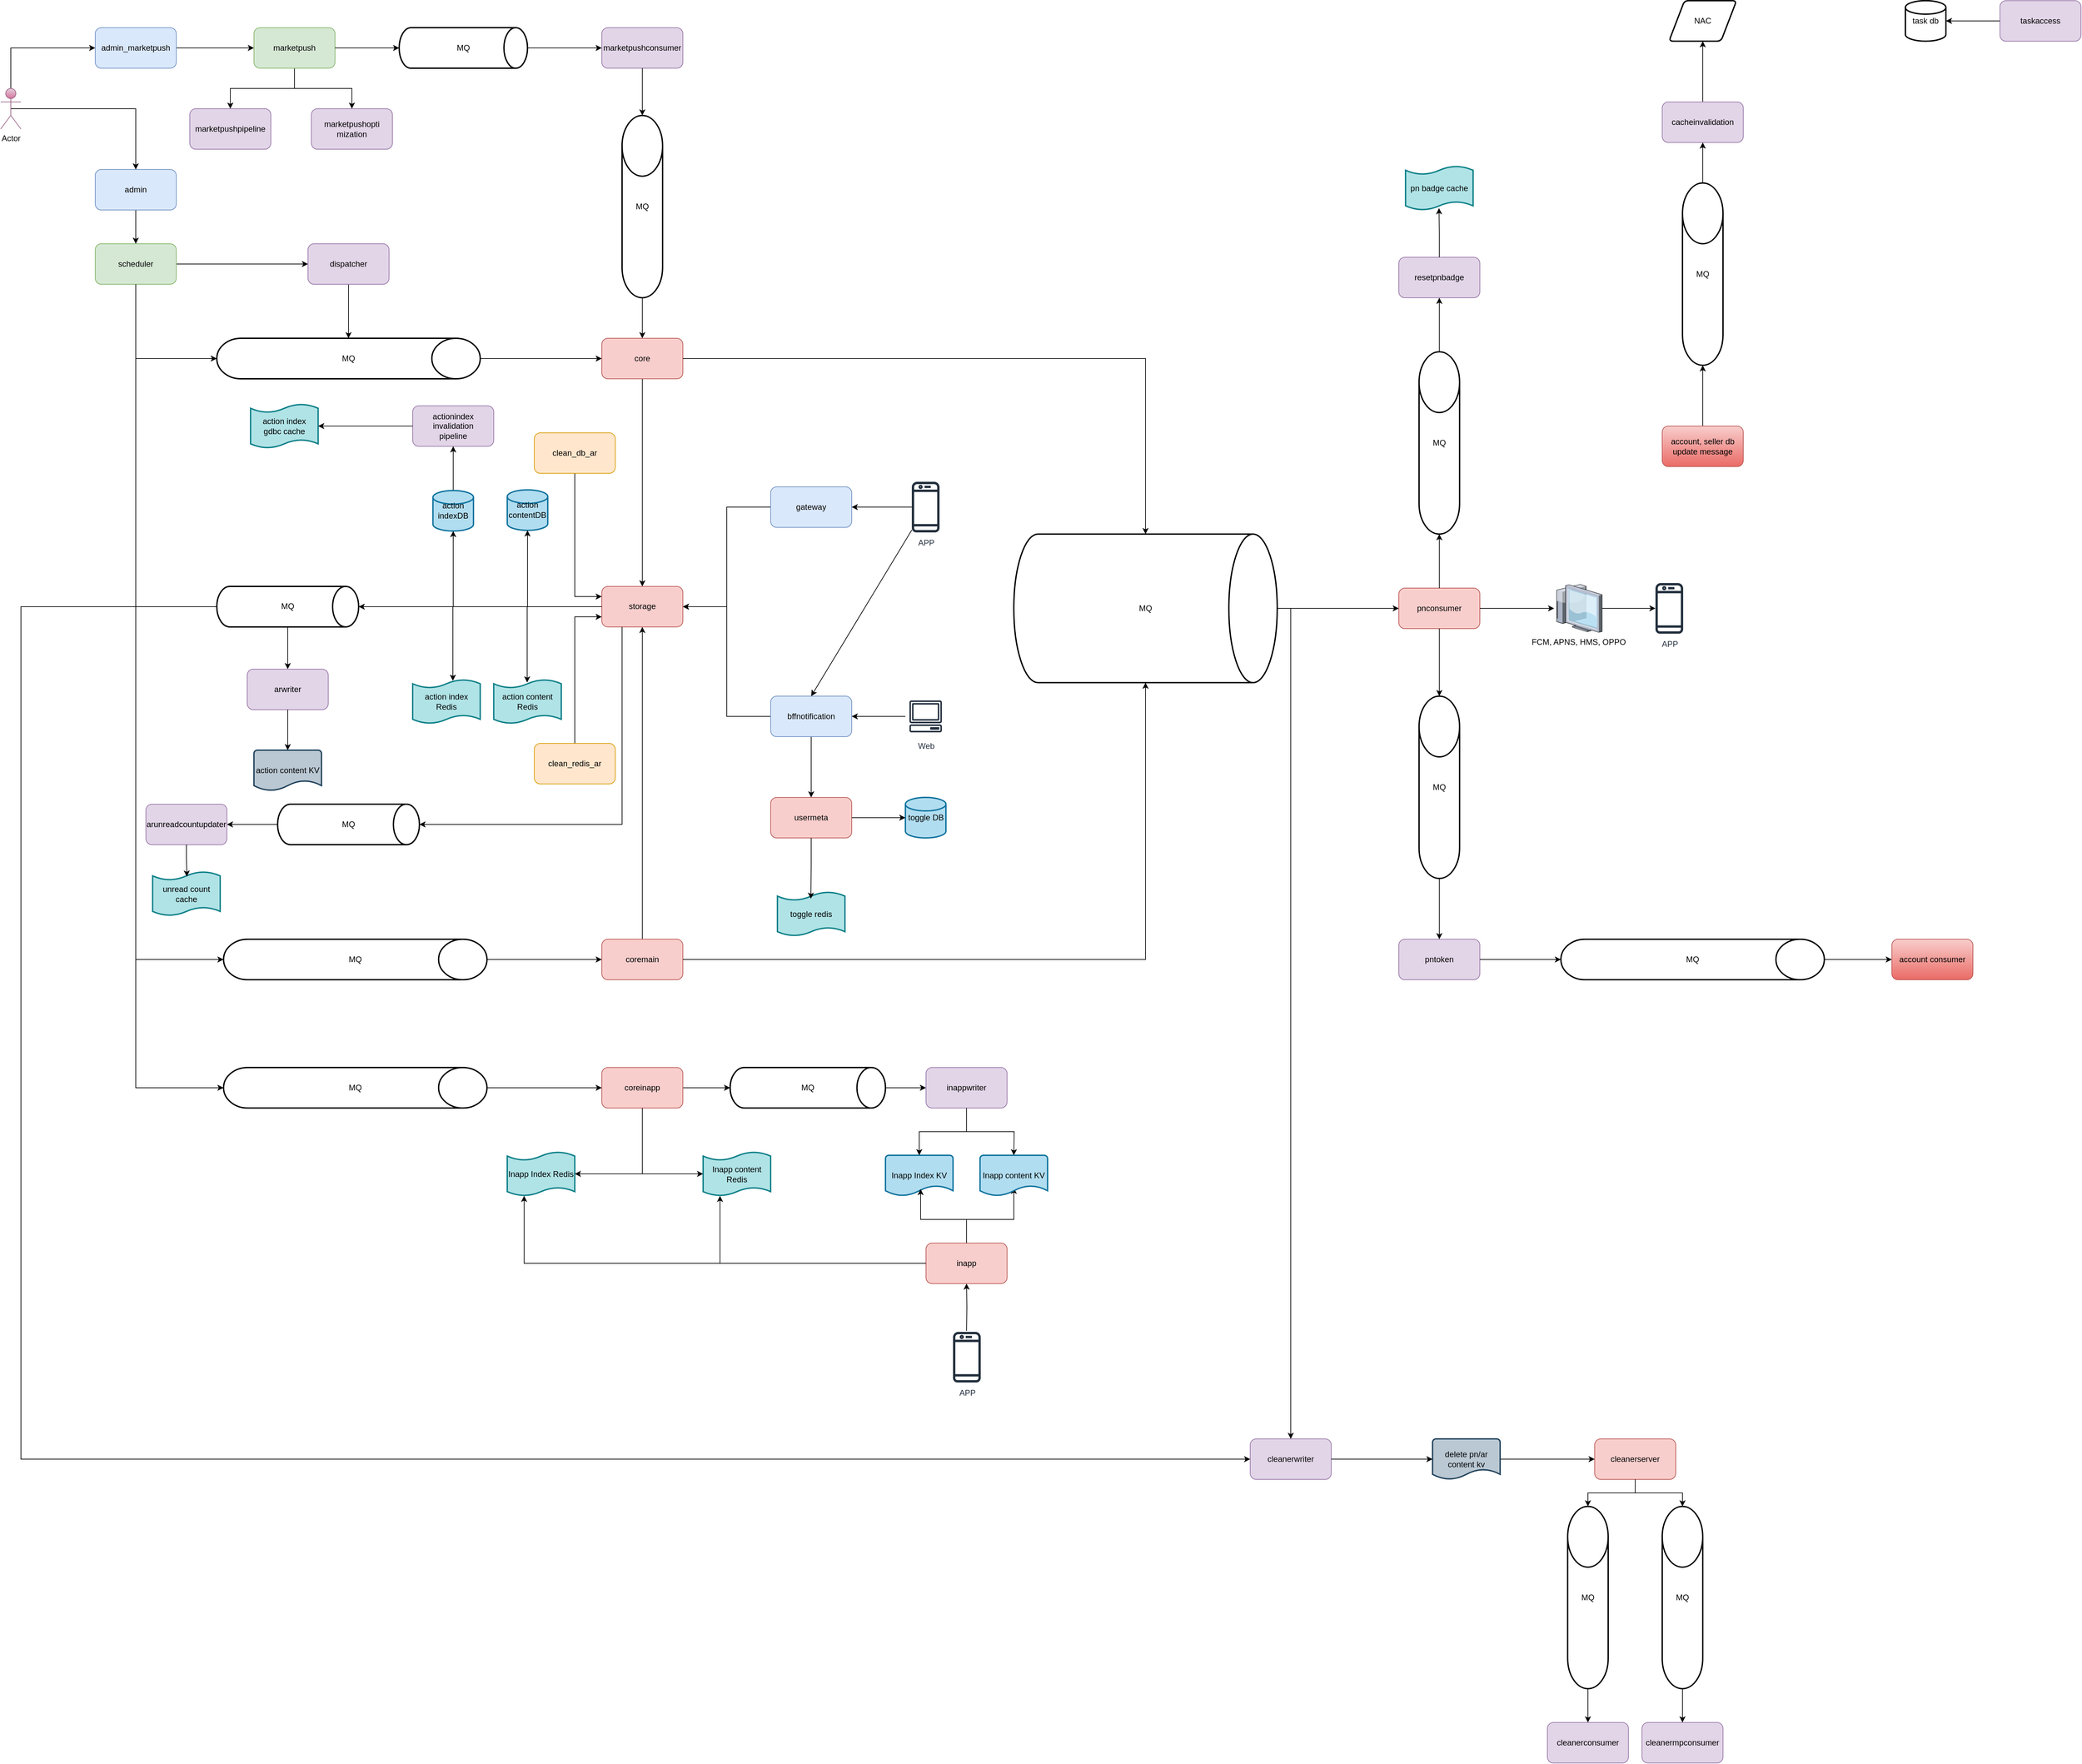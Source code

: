 <mxfile version="26.0.13">
  <diagram name="第 1 页" id="VAf6igmmD9Jwj62o0NM7">
    <mxGraphModel dx="3265" dy="6616" grid="1" gridSize="10" guides="1" tooltips="1" connect="1" arrows="1" fold="1" page="1" pageScale="1" pageWidth="3300" pageHeight="4681" math="0" shadow="0">
      <root>
        <mxCell id="0" />
        <mxCell id="1" parent="0" />
        <mxCell id="Bp6k9HxTbgotzEniJnzc-60" style="edgeStyle=orthogonalEdgeStyle;rounded=0;orthogonalLoop=1;jettySize=auto;html=1;exitX=1;exitY=0.5;exitDx=0;exitDy=0;entryX=0;entryY=0.5;entryDx=0;entryDy=0;" edge="1" parent="1" source="Bp6k9HxTbgotzEniJnzc-1" target="Bp6k9HxTbgotzEniJnzc-58">
          <mxGeometry relative="1" as="geometry" />
        </mxCell>
        <mxCell id="Bp6k9HxTbgotzEniJnzc-1" value="scheduler" style="rounded=1;whiteSpace=wrap;html=1;fillColor=#d5e8d4;strokeColor=#82b366;" vertex="1" parent="1">
          <mxGeometry x="300" y="110" width="120" height="60" as="geometry" />
        </mxCell>
        <mxCell id="Bp6k9HxTbgotzEniJnzc-6" style="edgeStyle=orthogonalEdgeStyle;rounded=0;orthogonalLoop=1;jettySize=auto;html=1;exitX=1;exitY=0.5;exitDx=0;exitDy=0;exitPerimeter=0;entryX=0;entryY=0.5;entryDx=0;entryDy=0;" edge="1" parent="1" source="Bp6k9HxTbgotzEniJnzc-3" target="Bp6k9HxTbgotzEniJnzc-5">
          <mxGeometry relative="1" as="geometry" />
        </mxCell>
        <mxCell id="Bp6k9HxTbgotzEniJnzc-3" value="MQ" style="strokeWidth=2;html=1;shape=mxgraph.flowchart.direct_data;whiteSpace=wrap;" vertex="1" parent="1">
          <mxGeometry x="480" y="250" width="390" height="60" as="geometry" />
        </mxCell>
        <mxCell id="Bp6k9HxTbgotzEniJnzc-71" style="edgeStyle=orthogonalEdgeStyle;rounded=0;orthogonalLoop=1;jettySize=auto;html=1;exitX=0.5;exitY=1;exitDx=0;exitDy=0;" edge="1" parent="1" source="Bp6k9HxTbgotzEniJnzc-5" target="Bp6k9HxTbgotzEniJnzc-28">
          <mxGeometry relative="1" as="geometry" />
        </mxCell>
        <mxCell id="Bp6k9HxTbgotzEniJnzc-5" value="core" style="rounded=1;whiteSpace=wrap;html=1;fillColor=#f8cecc;strokeColor=#b85450;" vertex="1" parent="1">
          <mxGeometry x="1050" y="250" width="120" height="60" as="geometry" />
        </mxCell>
        <mxCell id="Bp6k9HxTbgotzEniJnzc-8" style="edgeStyle=orthogonalEdgeStyle;rounded=0;orthogonalLoop=1;jettySize=auto;html=1;exitX=0.5;exitY=1;exitDx=0;exitDy=0;" edge="1" parent="1" source="Bp6k9HxTbgotzEniJnzc-7" target="Bp6k9HxTbgotzEniJnzc-1">
          <mxGeometry relative="1" as="geometry" />
        </mxCell>
        <mxCell id="Bp6k9HxTbgotzEniJnzc-7" value="admin" style="rounded=1;whiteSpace=wrap;html=1;fillColor=#dae8fc;strokeColor=#6c8ebf;" vertex="1" parent="1">
          <mxGeometry x="300" width="120" height="60" as="geometry" />
        </mxCell>
        <mxCell id="Bp6k9HxTbgotzEniJnzc-78" style="edgeStyle=orthogonalEdgeStyle;rounded=0;orthogonalLoop=1;jettySize=auto;html=1;exitX=0.5;exitY=0;exitDx=0;exitDy=0;entryX=0.5;entryY=1;entryDx=0;entryDy=0;" edge="1" parent="1" source="Bp6k9HxTbgotzEniJnzc-9" target="Bp6k9HxTbgotzEniJnzc-28">
          <mxGeometry relative="1" as="geometry" />
        </mxCell>
        <mxCell id="Bp6k9HxTbgotzEniJnzc-9" value="coremain" style="rounded=1;whiteSpace=wrap;html=1;fillColor=#f8cecc;strokeColor=#b85450;" vertex="1" parent="1">
          <mxGeometry x="1050" y="1140" width="120" height="60" as="geometry" />
        </mxCell>
        <mxCell id="Bp6k9HxTbgotzEniJnzc-26" style="edgeStyle=orthogonalEdgeStyle;rounded=0;orthogonalLoop=1;jettySize=auto;html=1;exitX=1;exitY=0.5;exitDx=0;exitDy=0;" edge="1" parent="1" source="Bp6k9HxTbgotzEniJnzc-10" target="Bp6k9HxTbgotzEniJnzc-25">
          <mxGeometry relative="1" as="geometry" />
        </mxCell>
        <mxCell id="Bp6k9HxTbgotzEniJnzc-10" value="coreinapp" style="rounded=1;whiteSpace=wrap;html=1;fillColor=#f8cecc;strokeColor=#b85450;" vertex="1" parent="1">
          <mxGeometry x="1050" y="1330" width="120" height="60" as="geometry" />
        </mxCell>
        <mxCell id="Bp6k9HxTbgotzEniJnzc-14" style="edgeStyle=orthogonalEdgeStyle;rounded=0;orthogonalLoop=1;jettySize=auto;html=1;exitX=1;exitY=0.5;exitDx=0;exitDy=0;exitPerimeter=0;entryX=0;entryY=0.5;entryDx=0;entryDy=0;" edge="1" parent="1" source="Bp6k9HxTbgotzEniJnzc-11" target="Bp6k9HxTbgotzEniJnzc-10">
          <mxGeometry relative="1" as="geometry" />
        </mxCell>
        <mxCell id="Bp6k9HxTbgotzEniJnzc-11" value="MQ" style="strokeWidth=2;html=1;shape=mxgraph.flowchart.direct_data;whiteSpace=wrap;" vertex="1" parent="1">
          <mxGeometry x="490" y="1330" width="390" height="60" as="geometry" />
        </mxCell>
        <mxCell id="Bp6k9HxTbgotzEniJnzc-13" style="edgeStyle=orthogonalEdgeStyle;rounded=0;orthogonalLoop=1;jettySize=auto;html=1;exitX=1;exitY=0.5;exitDx=0;exitDy=0;exitPerimeter=0;entryX=0;entryY=0.5;entryDx=0;entryDy=0;" edge="1" parent="1" source="Bp6k9HxTbgotzEniJnzc-12" target="Bp6k9HxTbgotzEniJnzc-9">
          <mxGeometry relative="1" as="geometry" />
        </mxCell>
        <mxCell id="Bp6k9HxTbgotzEniJnzc-12" value="MQ" style="strokeWidth=2;html=1;shape=mxgraph.flowchart.direct_data;whiteSpace=wrap;" vertex="1" parent="1">
          <mxGeometry x="490" y="1140" width="390" height="60" as="geometry" />
        </mxCell>
        <mxCell id="Bp6k9HxTbgotzEniJnzc-15" style="edgeStyle=orthogonalEdgeStyle;rounded=0;orthogonalLoop=1;jettySize=auto;html=1;exitX=0.5;exitY=1;exitDx=0;exitDy=0;entryX=0;entryY=0.5;entryDx=0;entryDy=0;entryPerimeter=0;" edge="1" parent="1" source="Bp6k9HxTbgotzEniJnzc-1" target="Bp6k9HxTbgotzEniJnzc-12">
          <mxGeometry relative="1" as="geometry" />
        </mxCell>
        <mxCell id="Bp6k9HxTbgotzEniJnzc-16" style="edgeStyle=orthogonalEdgeStyle;rounded=0;orthogonalLoop=1;jettySize=auto;html=1;exitX=0.5;exitY=1;exitDx=0;exitDy=0;entryX=0;entryY=0.5;entryDx=0;entryDy=0;entryPerimeter=0;" edge="1" parent="1" source="Bp6k9HxTbgotzEniJnzc-1" target="Bp6k9HxTbgotzEniJnzc-11">
          <mxGeometry relative="1" as="geometry" />
        </mxCell>
        <mxCell id="Bp6k9HxTbgotzEniJnzc-17" value="marketpushconsumer" style="rounded=1;whiteSpace=wrap;html=1;fillColor=#e1d5e7;strokeColor=#9673a6;" vertex="1" parent="1">
          <mxGeometry x="1050" y="-210" width="120" height="60" as="geometry" />
        </mxCell>
        <mxCell id="Bp6k9HxTbgotzEniJnzc-20" style="edgeStyle=orthogonalEdgeStyle;rounded=0;orthogonalLoop=1;jettySize=auto;html=1;exitX=0.5;exitY=1;exitDx=0;exitDy=0;exitPerimeter=0;entryX=0.5;entryY=0;entryDx=0;entryDy=0;" edge="1" parent="1" source="Bp6k9HxTbgotzEniJnzc-18" target="Bp6k9HxTbgotzEniJnzc-5">
          <mxGeometry relative="1" as="geometry" />
        </mxCell>
        <mxCell id="Bp6k9HxTbgotzEniJnzc-18" value="MQ" style="strokeWidth=2;html=1;shape=mxgraph.flowchart.database;whiteSpace=wrap;" vertex="1" parent="1">
          <mxGeometry x="1080" y="-80" width="60" height="270" as="geometry" />
        </mxCell>
        <mxCell id="Bp6k9HxTbgotzEniJnzc-19" style="edgeStyle=orthogonalEdgeStyle;rounded=0;orthogonalLoop=1;jettySize=auto;html=1;exitX=0.5;exitY=1;exitDx=0;exitDy=0;entryX=0.5;entryY=0;entryDx=0;entryDy=0;entryPerimeter=0;" edge="1" parent="1" source="Bp6k9HxTbgotzEniJnzc-17" target="Bp6k9HxTbgotzEniJnzc-18">
          <mxGeometry relative="1" as="geometry">
            <mxPoint x="1100" y="-90" as="targetPoint" />
          </mxGeometry>
        </mxCell>
        <mxCell id="Bp6k9HxTbgotzEniJnzc-49" style="edgeStyle=orthogonalEdgeStyle;rounded=0;orthogonalLoop=1;jettySize=auto;html=1;exitX=1;exitY=0.5;exitDx=0;exitDy=0;entryX=0;entryY=0.5;entryDx=0;entryDy=0;" edge="1" parent="1" source="Bp6k9HxTbgotzEniJnzc-21" target="Bp6k9HxTbgotzEniJnzc-35">
          <mxGeometry relative="1" as="geometry" />
        </mxCell>
        <mxCell id="Bp6k9HxTbgotzEniJnzc-21" value="admin_marketpush" style="rounded=1;whiteSpace=wrap;html=1;fillColor=#dae8fc;strokeColor=#6c8ebf;" vertex="1" parent="1">
          <mxGeometry x="300" y="-210" width="120" height="60" as="geometry" />
        </mxCell>
        <mxCell id="Bp6k9HxTbgotzEniJnzc-23" value="inappwriter" style="rounded=1;whiteSpace=wrap;html=1;fillColor=#e1d5e7;strokeColor=#9673a6;" vertex="1" parent="1">
          <mxGeometry x="1530" y="1330" width="120" height="60" as="geometry" />
        </mxCell>
        <mxCell id="Bp6k9HxTbgotzEniJnzc-89" style="edgeStyle=orthogonalEdgeStyle;rounded=0;orthogonalLoop=1;jettySize=auto;html=1;exitX=0.5;exitY=0;exitDx=0;exitDy=0;entryX=0.5;entryY=0.8;entryDx=0;entryDy=0;entryPerimeter=0;" edge="1" parent="1" source="Bp6k9HxTbgotzEniJnzc-24" target="Bp6k9HxTbgotzEniJnzc-66">
          <mxGeometry relative="1" as="geometry" />
        </mxCell>
        <mxCell id="Bp6k9HxTbgotzEniJnzc-24" value="inapp" style="rounded=1;whiteSpace=wrap;html=1;fillColor=#f8cecc;strokeColor=#b85450;" vertex="1" parent="1">
          <mxGeometry x="1530" y="1590" width="120" height="60" as="geometry" />
        </mxCell>
        <mxCell id="Bp6k9HxTbgotzEniJnzc-27" style="edgeStyle=orthogonalEdgeStyle;rounded=0;orthogonalLoop=1;jettySize=auto;html=1;exitX=1;exitY=0.5;exitDx=0;exitDy=0;exitPerimeter=0;entryX=0;entryY=0.5;entryDx=0;entryDy=0;" edge="1" parent="1" source="Bp6k9HxTbgotzEniJnzc-25" target="Bp6k9HxTbgotzEniJnzc-23">
          <mxGeometry relative="1" as="geometry" />
        </mxCell>
        <mxCell id="Bp6k9HxTbgotzEniJnzc-25" value="MQ" style="strokeWidth=2;html=1;shape=mxgraph.flowchart.direct_data;whiteSpace=wrap;" vertex="1" parent="1">
          <mxGeometry x="1240" y="1330" width="230" height="60" as="geometry" />
        </mxCell>
        <mxCell id="Bp6k9HxTbgotzEniJnzc-28" value="storage" style="rounded=1;whiteSpace=wrap;html=1;fillColor=#f8cecc;strokeColor=#b85450;" vertex="1" parent="1">
          <mxGeometry x="1050" y="617.47" width="120" height="60" as="geometry" />
        </mxCell>
        <mxCell id="Bp6k9HxTbgotzEniJnzc-30" value="arunreadcountupdater" style="rounded=1;whiteSpace=wrap;html=1;fillColor=#e1d5e7;strokeColor=#9673a6;" vertex="1" parent="1">
          <mxGeometry x="375" y="940" width="120" height="60" as="geometry" />
        </mxCell>
        <mxCell id="Bp6k9HxTbgotzEniJnzc-31" value="actionindex&lt;br&gt;invalidation&lt;br&gt;pipeline" style="rounded=1;whiteSpace=wrap;html=1;fillColor=#e1d5e7;strokeColor=#9673a6;" vertex="1" parent="1">
          <mxGeometry x="770" y="350" width="120" height="60" as="geometry" />
        </mxCell>
        <mxCell id="Bp6k9HxTbgotzEniJnzc-47" style="edgeStyle=orthogonalEdgeStyle;rounded=0;orthogonalLoop=1;jettySize=auto;html=1;exitX=0.5;exitY=1;exitDx=0;exitDy=0;" edge="1" parent="1" source="Bp6k9HxTbgotzEniJnzc-35" target="Bp6k9HxTbgotzEniJnzc-36">
          <mxGeometry relative="1" as="geometry" />
        </mxCell>
        <mxCell id="Bp6k9HxTbgotzEniJnzc-48" style="edgeStyle=orthogonalEdgeStyle;rounded=0;orthogonalLoop=1;jettySize=auto;html=1;exitX=0.5;exitY=1;exitDx=0;exitDy=0;entryX=0.5;entryY=0;entryDx=0;entryDy=0;" edge="1" parent="1" source="Bp6k9HxTbgotzEniJnzc-35" target="Bp6k9HxTbgotzEniJnzc-37">
          <mxGeometry relative="1" as="geometry" />
        </mxCell>
        <mxCell id="Bp6k9HxTbgotzEniJnzc-35" value="marketpush" style="rounded=1;whiteSpace=wrap;html=1;fillColor=#d5e8d4;strokeColor=#82b366;" vertex="1" parent="1">
          <mxGeometry x="535" y="-210" width="120" height="60" as="geometry" />
        </mxCell>
        <mxCell id="Bp6k9HxTbgotzEniJnzc-36" value="marketpushpipeline" style="rounded=1;whiteSpace=wrap;html=1;fillColor=#e1d5e7;strokeColor=#9673a6;" vertex="1" parent="1">
          <mxGeometry x="440" y="-90" width="120" height="60" as="geometry" />
        </mxCell>
        <mxCell id="Bp6k9HxTbgotzEniJnzc-37" value="marketpushopti&lt;br&gt;mization" style="rounded=1;whiteSpace=wrap;html=1;fillColor=#e1d5e7;strokeColor=#9673a6;" vertex="1" parent="1">
          <mxGeometry x="620" y="-90" width="120" height="60" as="geometry" />
        </mxCell>
        <mxCell id="Bp6k9HxTbgotzEniJnzc-142" style="edgeStyle=orthogonalEdgeStyle;rounded=0;orthogonalLoop=1;jettySize=auto;html=1;exitX=1;exitY=0.5;exitDx=0;exitDy=0;" edge="1" parent="1" source="Bp6k9HxTbgotzEniJnzc-143" target="Bp6k9HxTbgotzEniJnzc-141">
          <mxGeometry relative="1" as="geometry" />
        </mxCell>
        <mxCell id="Bp6k9HxTbgotzEniJnzc-38" value="pnconsumer" style="rounded=1;whiteSpace=wrap;html=1;fillColor=#f8cecc;strokeColor=#b85450;" vertex="1" parent="1">
          <mxGeometry x="2230" y="620" width="120" height="60" as="geometry" />
        </mxCell>
        <mxCell id="Bp6k9HxTbgotzEniJnzc-147" style="edgeStyle=orthogonalEdgeStyle;rounded=0;orthogonalLoop=1;jettySize=auto;html=1;exitX=0.5;exitY=0;exitDx=0;exitDy=0;entryX=0.5;entryY=1;entryDx=0;entryDy=0;" edge="1" parent="1" source="Bp6k9HxTbgotzEniJnzc-39" target="Bp6k9HxTbgotzEniJnzc-42">
          <mxGeometry relative="1" as="geometry" />
        </mxCell>
        <mxCell id="Bp6k9HxTbgotzEniJnzc-39" value="cacheinvalidation" style="rounded=1;whiteSpace=wrap;html=1;fillColor=#e1d5e7;strokeColor=#9673a6;" vertex="1" parent="1">
          <mxGeometry x="2620" y="-100" width="120" height="60" as="geometry" />
        </mxCell>
        <mxCell id="Bp6k9HxTbgotzEniJnzc-42" value="NAC" style="shape=parallelogram;html=1;strokeWidth=2;perimeter=parallelogramPerimeter;whiteSpace=wrap;rounded=1;arcSize=12;size=0.23;" vertex="1" parent="1">
          <mxGeometry x="2630" y="-250" width="100" height="60" as="geometry" />
        </mxCell>
        <mxCell id="Bp6k9HxTbgotzEniJnzc-94" style="edgeStyle=orthogonalEdgeStyle;rounded=0;orthogonalLoop=1;jettySize=auto;html=1;exitX=0;exitY=0.5;exitDx=0;exitDy=0;entryX=1;entryY=0.5;entryDx=0;entryDy=0;" edge="1" parent="1" source="Bp6k9HxTbgotzEniJnzc-45" target="Bp6k9HxTbgotzEniJnzc-28">
          <mxGeometry relative="1" as="geometry" />
        </mxCell>
        <mxCell id="Bp6k9HxTbgotzEniJnzc-203" style="edgeStyle=orthogonalEdgeStyle;rounded=0;orthogonalLoop=1;jettySize=auto;html=1;exitX=0.5;exitY=1;exitDx=0;exitDy=0;entryX=0.5;entryY=0;entryDx=0;entryDy=0;" edge="1" parent="1" source="Bp6k9HxTbgotzEniJnzc-45" target="Bp6k9HxTbgotzEniJnzc-196">
          <mxGeometry relative="1" as="geometry" />
        </mxCell>
        <mxCell id="Bp6k9HxTbgotzEniJnzc-45" value="bffnotification" style="rounded=1;whiteSpace=wrap;html=1;fillColor=#dae8fc;strokeColor=#6c8ebf;" vertex="1" parent="1">
          <mxGeometry x="1300" y="780" width="120" height="60" as="geometry" />
        </mxCell>
        <mxCell id="Bp6k9HxTbgotzEniJnzc-69" style="edgeStyle=orthogonalEdgeStyle;rounded=0;orthogonalLoop=1;jettySize=auto;html=1;exitX=0.5;exitY=0;exitDx=0;exitDy=0;entryX=0.5;entryY=1;entryDx=0;entryDy=0;" edge="1" parent="1" target="Bp6k9HxTbgotzEniJnzc-24">
          <mxGeometry relative="1" as="geometry">
            <mxPoint x="1590" y="1720.0" as="sourcePoint" />
          </mxGeometry>
        </mxCell>
        <mxCell id="Bp6k9HxTbgotzEniJnzc-226" style="edgeStyle=orthogonalEdgeStyle;rounded=0;orthogonalLoop=1;jettySize=auto;html=1;exitX=0.5;exitY=0;exitDx=0;exitDy=0;exitPerimeter=0;entryX=0.5;entryY=1;entryDx=0;entryDy=0;" edge="1" parent="1" source="Bp6k9HxTbgotzEniJnzc-53" target="Bp6k9HxTbgotzEniJnzc-31">
          <mxGeometry relative="1" as="geometry" />
        </mxCell>
        <mxCell id="Bp6k9HxTbgotzEniJnzc-53" value="action indexDB" style="strokeWidth=2;html=1;shape=mxgraph.flowchart.database;whiteSpace=wrap;fillColor=#b1ddf0;strokeColor=#10739e;" vertex="1" parent="1">
          <mxGeometry x="800" y="475.47" width="60" height="60" as="geometry" />
        </mxCell>
        <mxCell id="Bp6k9HxTbgotzEniJnzc-54" value="taskaccess" style="rounded=1;whiteSpace=wrap;html=1;fillColor=#e1d5e7;strokeColor=#9673a6;" vertex="1" parent="1">
          <mxGeometry x="3120" y="-250" width="120" height="60" as="geometry" />
        </mxCell>
        <mxCell id="Bp6k9HxTbgotzEniJnzc-61" style="edgeStyle=orthogonalEdgeStyle;rounded=0;orthogonalLoop=1;jettySize=auto;html=1;exitX=0.5;exitY=1;exitDx=0;exitDy=0;" edge="1" parent="1" source="Bp6k9HxTbgotzEniJnzc-58" target="Bp6k9HxTbgotzEniJnzc-3">
          <mxGeometry relative="1" as="geometry" />
        </mxCell>
        <mxCell id="Bp6k9HxTbgotzEniJnzc-58" value="dispatcher" style="rounded=1;whiteSpace=wrap;html=1;fillColor=#e1d5e7;strokeColor=#9673a6;" vertex="1" parent="1">
          <mxGeometry x="615" y="110" width="120" height="60" as="geometry" />
        </mxCell>
        <mxCell id="Bp6k9HxTbgotzEniJnzc-59" style="edgeStyle=orthogonalEdgeStyle;rounded=0;orthogonalLoop=1;jettySize=auto;html=1;exitX=0.5;exitY=1;exitDx=0;exitDy=0;entryX=0;entryY=0.5;entryDx=0;entryDy=0;entryPerimeter=0;" edge="1" parent="1" source="Bp6k9HxTbgotzEniJnzc-1" target="Bp6k9HxTbgotzEniJnzc-3">
          <mxGeometry relative="1" as="geometry" />
        </mxCell>
        <mxCell id="Bp6k9HxTbgotzEniJnzc-62" value="Inapp Index KV" style="strokeWidth=2;html=1;shape=mxgraph.flowchart.document2;whiteSpace=wrap;size=0.25;fillColor=#b1ddf0;strokeColor=#10739e;" vertex="1" parent="1">
          <mxGeometry x="1470" y="1460" width="100" height="60" as="geometry" />
        </mxCell>
        <mxCell id="Bp6k9HxTbgotzEniJnzc-64" style="edgeStyle=orthogonalEdgeStyle;rounded=0;orthogonalLoop=1;jettySize=auto;html=1;exitX=0.5;exitY=0;exitDx=0;exitDy=0;entryX=0.52;entryY=0.833;entryDx=0;entryDy=0;entryPerimeter=0;" edge="1" parent="1" source="Bp6k9HxTbgotzEniJnzc-24" target="Bp6k9HxTbgotzEniJnzc-62">
          <mxGeometry relative="1" as="geometry">
            <mxPoint x="1520" y="1520" as="targetPoint" />
          </mxGeometry>
        </mxCell>
        <mxCell id="Bp6k9HxTbgotzEniJnzc-65" style="edgeStyle=orthogonalEdgeStyle;rounded=0;orthogonalLoop=1;jettySize=auto;html=1;exitX=0.5;exitY=1;exitDx=0;exitDy=0;entryX=0.5;entryY=0;entryDx=0;entryDy=0;entryPerimeter=0;" edge="1" parent="1" source="Bp6k9HxTbgotzEniJnzc-23" target="Bp6k9HxTbgotzEniJnzc-62">
          <mxGeometry relative="1" as="geometry" />
        </mxCell>
        <mxCell id="Bp6k9HxTbgotzEniJnzc-66" value="Inapp content KV" style="strokeWidth=2;html=1;shape=mxgraph.flowchart.document2;whiteSpace=wrap;size=0.25;fillColor=#b1ddf0;strokeColor=#10739e;" vertex="1" parent="1">
          <mxGeometry x="1610" y="1460" width="100" height="60" as="geometry" />
        </mxCell>
        <mxCell id="Bp6k9HxTbgotzEniJnzc-67" style="edgeStyle=orthogonalEdgeStyle;rounded=0;orthogonalLoop=1;jettySize=auto;html=1;exitX=0.5;exitY=1;exitDx=0;exitDy=0;entryX=0.5;entryY=0;entryDx=0;entryDy=0;entryPerimeter=0;" edge="1" parent="1" source="Bp6k9HxTbgotzEniJnzc-23">
          <mxGeometry relative="1" as="geometry">
            <mxPoint x="1660" y="1460" as="targetPoint" />
          </mxGeometry>
        </mxCell>
        <mxCell id="Bp6k9HxTbgotzEniJnzc-72" value="action index Redis" style="shape=tape;whiteSpace=wrap;html=1;strokeWidth=2;size=0.19;fillColor=#b0e3e6;strokeColor=#0e8088;" vertex="1" parent="1">
          <mxGeometry x="770" y="755.47" width="100" height="65" as="geometry" />
        </mxCell>
        <mxCell id="Bp6k9HxTbgotzEniJnzc-73" value="action contentDB" style="strokeWidth=2;html=1;shape=mxgraph.flowchart.database;whiteSpace=wrap;fillColor=#b1ddf0;strokeColor=#10739e;" vertex="1" parent="1">
          <mxGeometry x="910" y="474.47" width="60" height="60" as="geometry" />
        </mxCell>
        <mxCell id="Bp6k9HxTbgotzEniJnzc-74" value="action content Redis" style="shape=tape;whiteSpace=wrap;html=1;strokeWidth=2;size=0.19;fillColor=#b0e3e6;strokeColor=#0e8088;" vertex="1" parent="1">
          <mxGeometry x="890" y="755.47" width="100" height="65" as="geometry" />
        </mxCell>
        <mxCell id="Bp6k9HxTbgotzEniJnzc-220" style="edgeStyle=orthogonalEdgeStyle;rounded=0;orthogonalLoop=1;jettySize=auto;html=1;exitX=0.5;exitY=1;exitDx=0;exitDy=0;entryX=0;entryY=0.25;entryDx=0;entryDy=0;" edge="1" parent="1" source="Bp6k9HxTbgotzEniJnzc-79" target="Bp6k9HxTbgotzEniJnzc-28">
          <mxGeometry relative="1" as="geometry" />
        </mxCell>
        <mxCell id="Bp6k9HxTbgotzEniJnzc-79" value="clean_db_ar" style="rounded=1;whiteSpace=wrap;html=1;fillColor=#ffe6cc;strokeColor=#d79b00;" vertex="1" parent="1">
          <mxGeometry x="950" y="390" width="120" height="60" as="geometry" />
        </mxCell>
        <mxCell id="Bp6k9HxTbgotzEniJnzc-221" style="edgeStyle=orthogonalEdgeStyle;rounded=0;orthogonalLoop=1;jettySize=auto;html=1;exitX=0.5;exitY=0;exitDx=0;exitDy=0;entryX=0;entryY=0.75;entryDx=0;entryDy=0;" edge="1" parent="1" source="Bp6k9HxTbgotzEniJnzc-80" target="Bp6k9HxTbgotzEniJnzc-28">
          <mxGeometry relative="1" as="geometry" />
        </mxCell>
        <mxCell id="Bp6k9HxTbgotzEniJnzc-80" value="clean_redis_ar" style="rounded=1;whiteSpace=wrap;html=1;fillColor=#ffe6cc;strokeColor=#d79b00;" vertex="1" parent="1">
          <mxGeometry x="950" y="850" width="120" height="60" as="geometry" />
        </mxCell>
        <mxCell id="Bp6k9HxTbgotzEniJnzc-83" style="edgeStyle=orthogonalEdgeStyle;rounded=0;orthogonalLoop=1;jettySize=auto;html=1;exitX=1;exitY=0.5;exitDx=0;exitDy=0;exitPerimeter=0;entryX=0;entryY=0.5;entryDx=0;entryDy=0;" edge="1" parent="1" source="Bp6k9HxTbgotzEniJnzc-81" target="Bp6k9HxTbgotzEniJnzc-17">
          <mxGeometry relative="1" as="geometry" />
        </mxCell>
        <mxCell id="Bp6k9HxTbgotzEniJnzc-81" value="MQ" style="strokeWidth=2;html=1;shape=mxgraph.flowchart.direct_data;whiteSpace=wrap;" vertex="1" parent="1">
          <mxGeometry x="750" y="-210" width="190" height="60" as="geometry" />
        </mxCell>
        <mxCell id="Bp6k9HxTbgotzEniJnzc-82" style="edgeStyle=orthogonalEdgeStyle;rounded=0;orthogonalLoop=1;jettySize=auto;html=1;exitX=1;exitY=0.5;exitDx=0;exitDy=0;entryX=0;entryY=0.5;entryDx=0;entryDy=0;entryPerimeter=0;" edge="1" parent="1" source="Bp6k9HxTbgotzEniJnzc-35" target="Bp6k9HxTbgotzEniJnzc-81">
          <mxGeometry relative="1" as="geometry" />
        </mxCell>
        <mxCell id="Bp6k9HxTbgotzEniJnzc-87" style="edgeStyle=orthogonalEdgeStyle;rounded=0;orthogonalLoop=1;jettySize=auto;html=1;exitX=1;exitY=0.5;exitDx=0;exitDy=0;exitPerimeter=0;entryX=0;entryY=0.5;entryDx=0;entryDy=0;" edge="1" parent="1" source="Bp6k9HxTbgotzEniJnzc-84" target="Bp6k9HxTbgotzEniJnzc-38">
          <mxGeometry relative="1" as="geometry" />
        </mxCell>
        <mxCell id="Bp6k9HxTbgotzEniJnzc-218" style="edgeStyle=orthogonalEdgeStyle;rounded=0;orthogonalLoop=1;jettySize=auto;html=1;exitX=1;exitY=0.5;exitDx=0;exitDy=0;exitPerimeter=0;entryX=0.5;entryY=0;entryDx=0;entryDy=0;" edge="1" parent="1" source="Bp6k9HxTbgotzEniJnzc-84" target="Bp6k9HxTbgotzEniJnzc-191">
          <mxGeometry relative="1" as="geometry" />
        </mxCell>
        <mxCell id="Bp6k9HxTbgotzEniJnzc-84" value="MQ" style="strokeWidth=2;html=1;shape=mxgraph.flowchart.direct_data;whiteSpace=wrap;" vertex="1" parent="1">
          <mxGeometry x="1660" y="540" width="390" height="220" as="geometry" />
        </mxCell>
        <mxCell id="Bp6k9HxTbgotzEniJnzc-85" style="edgeStyle=orthogonalEdgeStyle;rounded=0;orthogonalLoop=1;jettySize=auto;html=1;exitX=1;exitY=0.5;exitDx=0;exitDy=0;entryX=0.5;entryY=0;entryDx=0;entryDy=0;entryPerimeter=0;" edge="1" parent="1" source="Bp6k9HxTbgotzEniJnzc-5" target="Bp6k9HxTbgotzEniJnzc-84">
          <mxGeometry relative="1" as="geometry" />
        </mxCell>
        <mxCell id="Bp6k9HxTbgotzEniJnzc-86" style="edgeStyle=orthogonalEdgeStyle;rounded=0;orthogonalLoop=1;jettySize=auto;html=1;exitX=1;exitY=0.5;exitDx=0;exitDy=0;entryX=0.5;entryY=1;entryDx=0;entryDy=0;entryPerimeter=0;" edge="1" parent="1" source="Bp6k9HxTbgotzEniJnzc-9" target="Bp6k9HxTbgotzEniJnzc-84">
          <mxGeometry relative="1" as="geometry" />
        </mxCell>
        <mxCell id="Bp6k9HxTbgotzEniJnzc-88" value="APP" style="sketch=0;outlineConnect=0;fontColor=#232F3E;gradientColor=none;fillColor=#232F3D;strokeColor=none;dashed=0;verticalLabelPosition=bottom;verticalAlign=top;align=center;html=1;fontSize=12;fontStyle=0;aspect=fixed;pointerEvents=1;shape=mxgraph.aws4.mobile_client;" vertex="1" parent="1">
          <mxGeometry x="1570" y="1720" width="41" height="78" as="geometry" />
        </mxCell>
        <mxCell id="Bp6k9HxTbgotzEniJnzc-93" style="edgeStyle=orthogonalEdgeStyle;rounded=0;orthogonalLoop=1;jettySize=auto;html=1;exitX=0;exitY=0.5;exitDx=0;exitDy=0;entryX=1;entryY=0.5;entryDx=0;entryDy=0;" edge="1" parent="1" source="Bp6k9HxTbgotzEniJnzc-92" target="Bp6k9HxTbgotzEniJnzc-28">
          <mxGeometry relative="1" as="geometry" />
        </mxCell>
        <mxCell id="Bp6k9HxTbgotzEniJnzc-92" value="gateway" style="rounded=1;whiteSpace=wrap;html=1;fillColor=#dae8fc;strokeColor=#6c8ebf;" vertex="1" parent="1">
          <mxGeometry x="1300" y="470" width="120" height="60" as="geometry" />
        </mxCell>
        <mxCell id="Bp6k9HxTbgotzEniJnzc-95" value="APP" style="sketch=0;outlineConnect=0;fontColor=#232F3E;gradientColor=none;fillColor=#232F3D;strokeColor=none;dashed=0;verticalLabelPosition=bottom;verticalAlign=top;align=center;html=1;fontSize=12;fontStyle=0;aspect=fixed;pointerEvents=1;shape=mxgraph.aws4.mobile_client;" vertex="1" parent="1">
          <mxGeometry x="1509" y="461" width="41" height="78" as="geometry" />
        </mxCell>
        <mxCell id="Bp6k9HxTbgotzEniJnzc-96" value="" style="endArrow=classic;html=1;rounded=0;entryX=1;entryY=0.5;entryDx=0;entryDy=0;" edge="1" parent="1" source="Bp6k9HxTbgotzEniJnzc-95" target="Bp6k9HxTbgotzEniJnzc-92">
          <mxGeometry width="50" height="50" relative="1" as="geometry">
            <mxPoint x="1451" y="850" as="sourcePoint" />
            <mxPoint x="1550" y="850" as="targetPoint" />
          </mxGeometry>
        </mxCell>
        <mxCell id="Bp6k9HxTbgotzEniJnzc-97" value="Web" style="sketch=0;outlineConnect=0;fontColor=#232F3E;gradientColor=none;strokeColor=#232F3E;fillColor=#ffffff;dashed=0;verticalLabelPosition=bottom;verticalAlign=top;align=center;html=1;fontSize=12;fontStyle=0;aspect=fixed;shape=mxgraph.aws4.resourceIcon;resIcon=mxgraph.aws4.client;" vertex="1" parent="1">
          <mxGeometry x="1499.5" y="780" width="60" height="60" as="geometry" />
        </mxCell>
        <mxCell id="Bp6k9HxTbgotzEniJnzc-98" value="" style="endArrow=classic;html=1;rounded=0;entryX=1;entryY=0.5;entryDx=0;entryDy=0;" edge="1" parent="1" source="Bp6k9HxTbgotzEniJnzc-97" target="Bp6k9HxTbgotzEniJnzc-45">
          <mxGeometry width="50" height="50" relative="1" as="geometry">
            <mxPoint x="1519" y="510" as="sourcePoint" />
            <mxPoint x="1430" y="510" as="targetPoint" />
          </mxGeometry>
        </mxCell>
        <mxCell id="Bp6k9HxTbgotzEniJnzc-99" value="resetpnbadge" style="rounded=1;whiteSpace=wrap;html=1;fillColor=#e1d5e7;strokeColor=#9673a6;" vertex="1" parent="1">
          <mxGeometry x="2230" y="130" width="120" height="60" as="geometry" />
        </mxCell>
        <mxCell id="Bp6k9HxTbgotzEniJnzc-100" value="pntoken" style="rounded=1;whiteSpace=wrap;html=1;fillColor=#e1d5e7;strokeColor=#9673a6;" vertex="1" parent="1">
          <mxGeometry x="2230" y="1140" width="120" height="60" as="geometry" />
        </mxCell>
        <mxCell id="Bp6k9HxTbgotzEniJnzc-104" style="edgeStyle=orthogonalEdgeStyle;rounded=0;orthogonalLoop=1;jettySize=auto;html=1;exitX=0.5;exitY=1;exitDx=0;exitDy=0;exitPerimeter=0;entryX=0.5;entryY=0;entryDx=0;entryDy=0;" edge="1" parent="1" source="Bp6k9HxTbgotzEniJnzc-102" target="Bp6k9HxTbgotzEniJnzc-100">
          <mxGeometry relative="1" as="geometry" />
        </mxCell>
        <mxCell id="Bp6k9HxTbgotzEniJnzc-102" value="MQ" style="strokeWidth=2;html=1;shape=mxgraph.flowchart.database;whiteSpace=wrap;" vertex="1" parent="1">
          <mxGeometry x="2260" y="780" width="60" height="270" as="geometry" />
        </mxCell>
        <mxCell id="Bp6k9HxTbgotzEniJnzc-103" style="edgeStyle=orthogonalEdgeStyle;rounded=0;orthogonalLoop=1;jettySize=auto;html=1;exitX=0.5;exitY=1;exitDx=0;exitDy=0;entryX=0.5;entryY=0;entryDx=0;entryDy=0;entryPerimeter=0;" edge="1" parent="1" source="Bp6k9HxTbgotzEniJnzc-38" target="Bp6k9HxTbgotzEniJnzc-102">
          <mxGeometry relative="1" as="geometry" />
        </mxCell>
        <mxCell id="Bp6k9HxTbgotzEniJnzc-105" value="" style="endArrow=classic;html=1;rounded=0;entryX=0.5;entryY=0;entryDx=0;entryDy=0;" edge="1" parent="1" source="Bp6k9HxTbgotzEniJnzc-95" target="Bp6k9HxTbgotzEniJnzc-45">
          <mxGeometry width="50" height="50" relative="1" as="geometry">
            <mxPoint x="1519" y="510" as="sourcePoint" />
            <mxPoint x="1430" y="510" as="targetPoint" />
          </mxGeometry>
        </mxCell>
        <mxCell id="Bp6k9HxTbgotzEniJnzc-106" value="Inapp Index Redis" style="shape=tape;whiteSpace=wrap;html=1;strokeWidth=2;size=0.19;fillColor=#b0e3e6;strokeColor=#0e8088;" vertex="1" parent="1">
          <mxGeometry x="910" y="1455" width="100" height="65" as="geometry" />
        </mxCell>
        <mxCell id="Bp6k9HxTbgotzEniJnzc-107" value="Inapp content Redis" style="shape=tape;whiteSpace=wrap;html=1;strokeWidth=2;size=0.19;fillColor=#b0e3e6;strokeColor=#0e8088;" vertex="1" parent="1">
          <mxGeometry x="1200" y="1455" width="100" height="65" as="geometry" />
        </mxCell>
        <mxCell id="Bp6k9HxTbgotzEniJnzc-110" style="edgeStyle=orthogonalEdgeStyle;rounded=0;orthogonalLoop=1;jettySize=auto;html=1;exitX=0.5;exitY=1;exitDx=0;exitDy=0;entryX=1;entryY=0.5;entryDx=0;entryDy=0;entryPerimeter=0;" edge="1" parent="1" source="Bp6k9HxTbgotzEniJnzc-10" target="Bp6k9HxTbgotzEniJnzc-106">
          <mxGeometry relative="1" as="geometry" />
        </mxCell>
        <mxCell id="Bp6k9HxTbgotzEniJnzc-111" style="edgeStyle=orthogonalEdgeStyle;rounded=0;orthogonalLoop=1;jettySize=auto;html=1;exitX=0.5;exitY=1;exitDx=0;exitDy=0;entryX=0;entryY=0.5;entryDx=0;entryDy=0;entryPerimeter=0;" edge="1" parent="1" source="Bp6k9HxTbgotzEniJnzc-10" target="Bp6k9HxTbgotzEniJnzc-107">
          <mxGeometry relative="1" as="geometry" />
        </mxCell>
        <mxCell id="Bp6k9HxTbgotzEniJnzc-112" style="edgeStyle=orthogonalEdgeStyle;rounded=0;orthogonalLoop=1;jettySize=auto;html=1;exitX=0;exitY=0.5;exitDx=0;exitDy=0;entryX=0.25;entryY=1;entryDx=0;entryDy=0;entryPerimeter=0;" edge="1" parent="1" source="Bp6k9HxTbgotzEniJnzc-24" target="Bp6k9HxTbgotzEniJnzc-106">
          <mxGeometry relative="1" as="geometry" />
        </mxCell>
        <mxCell id="Bp6k9HxTbgotzEniJnzc-113" style="edgeStyle=orthogonalEdgeStyle;rounded=0;orthogonalLoop=1;jettySize=auto;html=1;exitX=0;exitY=0.5;exitDx=0;exitDy=0;entryX=0.25;entryY=1;entryDx=0;entryDy=0;entryPerimeter=0;" edge="1" parent="1" source="Bp6k9HxTbgotzEniJnzc-24" target="Bp6k9HxTbgotzEniJnzc-107">
          <mxGeometry relative="1" as="geometry" />
        </mxCell>
        <mxCell id="Bp6k9HxTbgotzEniJnzc-137" style="edgeStyle=orthogonalEdgeStyle;rounded=0;orthogonalLoop=1;jettySize=auto;html=1;exitX=0;exitY=0.5;exitDx=0;exitDy=0;exitPerimeter=0;entryX=1;entryY=0.5;entryDx=0;entryDy=0;" edge="1" parent="1" source="Bp6k9HxTbgotzEniJnzc-135" target="Bp6k9HxTbgotzEniJnzc-30">
          <mxGeometry relative="1" as="geometry" />
        </mxCell>
        <mxCell id="Bp6k9HxTbgotzEniJnzc-135" value="MQ" style="strokeWidth=2;html=1;shape=mxgraph.flowchart.direct_data;whiteSpace=wrap;" vertex="1" parent="1">
          <mxGeometry x="570" y="940" width="210" height="60" as="geometry" />
        </mxCell>
        <mxCell id="Bp6k9HxTbgotzEniJnzc-138" style="edgeStyle=orthogonalEdgeStyle;rounded=0;orthogonalLoop=1;jettySize=auto;html=1;exitX=0.25;exitY=1;exitDx=0;exitDy=0;entryX=1;entryY=0.5;entryDx=0;entryDy=0;entryPerimeter=0;" edge="1" parent="1" source="Bp6k9HxTbgotzEniJnzc-28" target="Bp6k9HxTbgotzEniJnzc-135">
          <mxGeometry relative="1" as="geometry">
            <Array as="points">
              <mxPoint x="1080" y="970" />
            </Array>
          </mxGeometry>
        </mxCell>
        <mxCell id="Bp6k9HxTbgotzEniJnzc-139" value="action index &lt;br&gt;gdbc cache" style="shape=tape;whiteSpace=wrap;html=1;strokeWidth=2;size=0.19;fillColor=#b0e3e6;strokeColor=#0e8088;" vertex="1" parent="1">
          <mxGeometry x="530" y="347.5" width="100" height="65" as="geometry" />
        </mxCell>
        <mxCell id="Bp6k9HxTbgotzEniJnzc-141" value="APP" style="sketch=0;outlineConnect=0;fontColor=#232F3E;gradientColor=none;fillColor=#232F3D;strokeColor=none;dashed=0;verticalLabelPosition=bottom;verticalAlign=top;align=center;html=1;fontSize=12;fontStyle=0;aspect=fixed;pointerEvents=1;shape=mxgraph.aws4.mobile_client;" vertex="1" parent="1">
          <mxGeometry x="2610" y="611" width="41" height="78" as="geometry" />
        </mxCell>
        <mxCell id="Bp6k9HxTbgotzEniJnzc-144" value="" style="edgeStyle=orthogonalEdgeStyle;rounded=0;orthogonalLoop=1;jettySize=auto;html=1;exitX=1;exitY=0.5;exitDx=0;exitDy=0;" edge="1" parent="1" source="Bp6k9HxTbgotzEniJnzc-38" target="Bp6k9HxTbgotzEniJnzc-143">
          <mxGeometry relative="1" as="geometry">
            <mxPoint x="2350" y="650" as="sourcePoint" />
            <mxPoint x="2610" y="650" as="targetPoint" />
          </mxGeometry>
        </mxCell>
        <mxCell id="Bp6k9HxTbgotzEniJnzc-143" value="FCM, APNS, HMS, OPPO" style="verticalLabelPosition=bottom;sketch=0;aspect=fixed;html=1;verticalAlign=top;strokeColor=none;align=center;outlineConnect=0;shape=mxgraph.citrix.thin_client;" vertex="1" parent="1">
          <mxGeometry x="2460" y="614.5" width="71" height="71" as="geometry" />
        </mxCell>
        <mxCell id="Bp6k9HxTbgotzEniJnzc-145" value="task db" style="strokeWidth=2;html=1;shape=mxgraph.flowchart.database;whiteSpace=wrap;" vertex="1" parent="1">
          <mxGeometry x="2980" y="-250" width="60" height="60" as="geometry" />
        </mxCell>
        <mxCell id="Bp6k9HxTbgotzEniJnzc-148" value="action content KV" style="strokeWidth=2;html=1;shape=mxgraph.flowchart.document2;whiteSpace=wrap;size=0.25;fillColor=#bac8d3;strokeColor=#23445d;" vertex="1" parent="1">
          <mxGeometry x="535" y="860" width="100" height="60" as="geometry" />
        </mxCell>
        <mxCell id="Bp6k9HxTbgotzEniJnzc-152" value="unread count cache" style="shape=tape;whiteSpace=wrap;html=1;strokeWidth=2;size=0.19;fillColor=#b0e3e6;strokeColor=#0e8088;" vertex="1" parent="1">
          <mxGeometry x="385" y="1040" width="100" height="65" as="geometry" />
        </mxCell>
        <mxCell id="Bp6k9HxTbgotzEniJnzc-155" style="edgeStyle=orthogonalEdgeStyle;rounded=0;orthogonalLoop=1;jettySize=auto;html=1;exitX=0;exitY=0.5;exitDx=0;exitDy=0;entryX=1;entryY=0.5;entryDx=0;entryDy=0;entryPerimeter=0;" edge="1" parent="1" source="Bp6k9HxTbgotzEniJnzc-54" target="Bp6k9HxTbgotzEniJnzc-145">
          <mxGeometry relative="1" as="geometry" />
        </mxCell>
        <mxCell id="Bp6k9HxTbgotzEniJnzc-158" style="edgeStyle=orthogonalEdgeStyle;rounded=0;orthogonalLoop=1;jettySize=auto;html=1;exitX=0.5;exitY=0;exitDx=0;exitDy=0;exitPerimeter=0;entryX=0.5;entryY=1;entryDx=0;entryDy=0;" edge="1" parent="1" source="Bp6k9HxTbgotzEniJnzc-156" target="Bp6k9HxTbgotzEniJnzc-99">
          <mxGeometry relative="1" as="geometry" />
        </mxCell>
        <mxCell id="Bp6k9HxTbgotzEniJnzc-156" value="MQ" style="strokeWidth=2;html=1;shape=mxgraph.flowchart.database;whiteSpace=wrap;" vertex="1" parent="1">
          <mxGeometry x="2260" y="270" width="60" height="270" as="geometry" />
        </mxCell>
        <mxCell id="Bp6k9HxTbgotzEniJnzc-157" style="edgeStyle=orthogonalEdgeStyle;rounded=0;orthogonalLoop=1;jettySize=auto;html=1;exitX=0.5;exitY=0;exitDx=0;exitDy=0;entryX=0.5;entryY=1;entryDx=0;entryDy=0;entryPerimeter=0;" edge="1" parent="1" source="Bp6k9HxTbgotzEniJnzc-38" target="Bp6k9HxTbgotzEniJnzc-156">
          <mxGeometry relative="1" as="geometry" />
        </mxCell>
        <mxCell id="Bp6k9HxTbgotzEniJnzc-160" value="pn badge cache" style="shape=tape;whiteSpace=wrap;html=1;strokeWidth=2;size=0.19;fillColor=#b0e3e6;strokeColor=#0e8088;" vertex="1" parent="1">
          <mxGeometry x="2240" y="-5" width="100" height="65" as="geometry" />
        </mxCell>
        <mxCell id="Bp6k9HxTbgotzEniJnzc-164" style="edgeStyle=orthogonalEdgeStyle;rounded=0;orthogonalLoop=1;jettySize=auto;html=1;exitX=0.5;exitY=0;exitDx=0;exitDy=0;exitPerimeter=0;entryX=0;entryY=0.5;entryDx=0;entryDy=0;" edge="1" parent="1" source="Bp6k9HxTbgotzEniJnzc-163" target="Bp6k9HxTbgotzEniJnzc-21">
          <mxGeometry relative="1" as="geometry" />
        </mxCell>
        <mxCell id="Bp6k9HxTbgotzEniJnzc-167" style="edgeStyle=orthogonalEdgeStyle;rounded=0;orthogonalLoop=1;jettySize=auto;html=1;exitX=0.5;exitY=0.5;exitDx=0;exitDy=0;exitPerimeter=0;" edge="1" parent="1" source="Bp6k9HxTbgotzEniJnzc-163" target="Bp6k9HxTbgotzEniJnzc-7">
          <mxGeometry relative="1" as="geometry" />
        </mxCell>
        <mxCell id="Bp6k9HxTbgotzEniJnzc-163" value="Actor" style="shape=umlActor;verticalLabelPosition=bottom;verticalAlign=top;html=1;outlineConnect=0;fillColor=#e6d0de;strokeColor=#996185;gradientColor=#d5739d;" vertex="1" parent="1">
          <mxGeometry x="160" y="-120" width="30" height="60" as="geometry" />
        </mxCell>
        <mxCell id="Bp6k9HxTbgotzEniJnzc-215" style="edgeStyle=orthogonalEdgeStyle;rounded=0;orthogonalLoop=1;jettySize=auto;html=1;exitX=0.5;exitY=1;exitDx=0;exitDy=0;" edge="1" parent="1" source="Bp6k9HxTbgotzEniJnzc-172" target="Bp6k9HxTbgotzEniJnzc-213">
          <mxGeometry relative="1" as="geometry" />
        </mxCell>
        <mxCell id="Bp6k9HxTbgotzEniJnzc-172" value="cleanerserver" style="rounded=1;whiteSpace=wrap;html=1;fillColor=#f8cecc;strokeColor=#b85450;" vertex="1" parent="1">
          <mxGeometry x="2520" y="1880" width="120" height="60" as="geometry" />
        </mxCell>
        <mxCell id="Bp6k9HxTbgotzEniJnzc-173" value="cleanermpconsumer" style="rounded=1;whiteSpace=wrap;html=1;fillColor=#e1d5e7;strokeColor=#9673a6;" vertex="1" parent="1">
          <mxGeometry x="2590" y="2300" width="120" height="60" as="geometry" />
        </mxCell>
        <mxCell id="Bp6k9HxTbgotzEniJnzc-176" style="edgeStyle=orthogonalEdgeStyle;rounded=0;orthogonalLoop=1;jettySize=auto;html=1;exitX=0.5;exitY=0;exitDx=0;exitDy=0;entryX=0.495;entryY=0.958;entryDx=0;entryDy=0;entryPerimeter=0;" edge="1" parent="1" source="Bp6k9HxTbgotzEniJnzc-99" target="Bp6k9HxTbgotzEniJnzc-160">
          <mxGeometry relative="1" as="geometry" />
        </mxCell>
        <mxCell id="Bp6k9HxTbgotzEniJnzc-239" style="edgeStyle=orthogonalEdgeStyle;rounded=0;orthogonalLoop=1;jettySize=auto;html=1;exitX=1;exitY=0.5;exitDx=0;exitDy=0;exitPerimeter=0;entryX=0;entryY=0.5;entryDx=0;entryDy=0;" edge="1" parent="1" source="Bp6k9HxTbgotzEniJnzc-178" target="Bp6k9HxTbgotzEniJnzc-180">
          <mxGeometry relative="1" as="geometry" />
        </mxCell>
        <mxCell id="Bp6k9HxTbgotzEniJnzc-178" value="MQ" style="strokeWidth=2;html=1;shape=mxgraph.flowchart.direct_data;whiteSpace=wrap;" vertex="1" parent="1">
          <mxGeometry x="2470" y="1140" width="390" height="60" as="geometry" />
        </mxCell>
        <mxCell id="Bp6k9HxTbgotzEniJnzc-179" style="edgeStyle=orthogonalEdgeStyle;rounded=0;orthogonalLoop=1;jettySize=auto;html=1;exitX=1;exitY=0.5;exitDx=0;exitDy=0;entryX=0;entryY=0.5;entryDx=0;entryDy=0;entryPerimeter=0;" edge="1" parent="1" source="Bp6k9HxTbgotzEniJnzc-100" target="Bp6k9HxTbgotzEniJnzc-178">
          <mxGeometry relative="1" as="geometry" />
        </mxCell>
        <mxCell id="Bp6k9HxTbgotzEniJnzc-180" value="account consumer" style="rounded=1;whiteSpace=wrap;html=1;fillColor=#f8cecc;strokeColor=#b85450;gradientColor=#ea6b66;" vertex="1" parent="1">
          <mxGeometry x="2960" y="1140" width="120" height="60" as="geometry" />
        </mxCell>
        <mxCell id="Bp6k9HxTbgotzEniJnzc-182" style="edgeStyle=orthogonalEdgeStyle;rounded=0;orthogonalLoop=1;jettySize=auto;html=1;exitX=0.5;exitY=0;exitDx=0;exitDy=0;exitPerimeter=0;entryX=0.5;entryY=1;entryDx=0;entryDy=0;" edge="1" parent="1" source="Bp6k9HxTbgotzEniJnzc-181" target="Bp6k9HxTbgotzEniJnzc-39">
          <mxGeometry relative="1" as="geometry" />
        </mxCell>
        <mxCell id="Bp6k9HxTbgotzEniJnzc-181" value="MQ" style="strokeWidth=2;html=1;shape=mxgraph.flowchart.database;whiteSpace=wrap;" vertex="1" parent="1">
          <mxGeometry x="2650" y="20" width="60" height="270" as="geometry" />
        </mxCell>
        <mxCell id="Bp6k9HxTbgotzEniJnzc-184" style="edgeStyle=orthogonalEdgeStyle;rounded=0;orthogonalLoop=1;jettySize=auto;html=1;exitX=0.5;exitY=0;exitDx=0;exitDy=0;" edge="1" parent="1" source="Bp6k9HxTbgotzEniJnzc-183" target="Bp6k9HxTbgotzEniJnzc-181">
          <mxGeometry relative="1" as="geometry" />
        </mxCell>
        <mxCell id="Bp6k9HxTbgotzEniJnzc-183" value="account, seller db update message" style="rounded=1;whiteSpace=wrap;html=1;fillColor=#f8cecc;strokeColor=#b85450;gradientColor=#ea6b66;" vertex="1" parent="1">
          <mxGeometry x="2620" y="380" width="120" height="60" as="geometry" />
        </mxCell>
        <mxCell id="Bp6k9HxTbgotzEniJnzc-191" value="cleanerwriter" style="rounded=1;whiteSpace=wrap;html=1;fillColor=#e1d5e7;strokeColor=#9673a6;" vertex="1" parent="1">
          <mxGeometry x="2010" y="1880" width="120" height="60" as="geometry" />
        </mxCell>
        <mxCell id="Bp6k9HxTbgotzEniJnzc-192" value="cleanerconsumer" style="rounded=1;whiteSpace=wrap;html=1;fillColor=#e1d5e7;strokeColor=#9673a6;" vertex="1" parent="1">
          <mxGeometry x="2450" y="2300" width="120" height="60" as="geometry" />
        </mxCell>
        <mxCell id="Bp6k9HxTbgotzEniJnzc-207" style="edgeStyle=orthogonalEdgeStyle;rounded=0;orthogonalLoop=1;jettySize=auto;html=1;exitX=0.5;exitY=1;exitDx=0;exitDy=0;exitPerimeter=0;entryX=0.5;entryY=0;entryDx=0;entryDy=0;" edge="1" parent="1" source="Bp6k9HxTbgotzEniJnzc-194" target="Bp6k9HxTbgotzEniJnzc-192">
          <mxGeometry relative="1" as="geometry" />
        </mxCell>
        <mxCell id="Bp6k9HxTbgotzEniJnzc-194" value="MQ" style="strokeWidth=2;html=1;shape=mxgraph.flowchart.database;whiteSpace=wrap;" vertex="1" parent="1">
          <mxGeometry x="2480" y="1980" width="60" height="270" as="geometry" />
        </mxCell>
        <mxCell id="Bp6k9HxTbgotzEniJnzc-196" value="usermeta" style="rounded=1;whiteSpace=wrap;html=1;fillColor=#f8cecc;strokeColor=#b85450;" vertex="1" parent="1">
          <mxGeometry x="1300" y="930" width="120" height="60" as="geometry" />
        </mxCell>
        <mxCell id="Bp6k9HxTbgotzEniJnzc-197" value="toggle redis" style="shape=tape;whiteSpace=wrap;html=1;strokeWidth=2;size=0.19;fillColor=#b0e3e6;strokeColor=#0e8088;" vertex="1" parent="1">
          <mxGeometry x="1310" y="1070" width="100" height="65" as="geometry" />
        </mxCell>
        <mxCell id="Bp6k9HxTbgotzEniJnzc-199" style="edgeStyle=orthogonalEdgeStyle;rounded=0;orthogonalLoop=1;jettySize=auto;html=1;exitX=0.5;exitY=1;exitDx=0;exitDy=0;entryX=0.495;entryY=0.154;entryDx=0;entryDy=0;entryPerimeter=0;" edge="1" parent="1" source="Bp6k9HxTbgotzEniJnzc-196" target="Bp6k9HxTbgotzEniJnzc-197">
          <mxGeometry relative="1" as="geometry" />
        </mxCell>
        <mxCell id="Bp6k9HxTbgotzEniJnzc-201" value="toggle DB" style="strokeWidth=2;html=1;shape=mxgraph.flowchart.database;whiteSpace=wrap;fillColor=#b1ddf0;strokeColor=#10739e;" vertex="1" parent="1">
          <mxGeometry x="1499.5" y="930" width="60" height="60" as="geometry" />
        </mxCell>
        <mxCell id="Bp6k9HxTbgotzEniJnzc-202" style="edgeStyle=orthogonalEdgeStyle;rounded=0;orthogonalLoop=1;jettySize=auto;html=1;exitX=1;exitY=0.5;exitDx=0;exitDy=0;entryX=0;entryY=0.5;entryDx=0;entryDy=0;entryPerimeter=0;" edge="1" parent="1" source="Bp6k9HxTbgotzEniJnzc-196" target="Bp6k9HxTbgotzEniJnzc-201">
          <mxGeometry relative="1" as="geometry" />
        </mxCell>
        <mxCell id="Bp6k9HxTbgotzEniJnzc-217" style="edgeStyle=orthogonalEdgeStyle;rounded=0;orthogonalLoop=1;jettySize=auto;html=1;exitX=1;exitY=0.5;exitDx=0;exitDy=0;exitPerimeter=0;entryX=0;entryY=0.5;entryDx=0;entryDy=0;" edge="1" parent="1" source="Bp6k9HxTbgotzEniJnzc-204" target="Bp6k9HxTbgotzEniJnzc-172">
          <mxGeometry relative="1" as="geometry" />
        </mxCell>
        <mxCell id="Bp6k9HxTbgotzEniJnzc-204" value="delete pn/ar content kv" style="strokeWidth=2;html=1;shape=mxgraph.flowchart.document2;whiteSpace=wrap;size=0.25;fillColor=#bac8d3;strokeColor=#23445d;" vertex="1" parent="1">
          <mxGeometry x="2280" y="1880" width="100" height="60" as="geometry" />
        </mxCell>
        <mxCell id="Bp6k9HxTbgotzEniJnzc-206" style="edgeStyle=orthogonalEdgeStyle;rounded=0;orthogonalLoop=1;jettySize=auto;html=1;exitX=0.5;exitY=1;exitDx=0;exitDy=0;entryX=0.5;entryY=0;entryDx=0;entryDy=0;entryPerimeter=0;" edge="1" parent="1" source="Bp6k9HxTbgotzEniJnzc-172" target="Bp6k9HxTbgotzEniJnzc-194">
          <mxGeometry relative="1" as="geometry" />
        </mxCell>
        <mxCell id="Bp6k9HxTbgotzEniJnzc-214" style="edgeStyle=orthogonalEdgeStyle;rounded=0;orthogonalLoop=1;jettySize=auto;html=1;exitX=0.5;exitY=1;exitDx=0;exitDy=0;exitPerimeter=0;entryX=0.5;entryY=0;entryDx=0;entryDy=0;" edge="1" parent="1" source="Bp6k9HxTbgotzEniJnzc-213" target="Bp6k9HxTbgotzEniJnzc-173">
          <mxGeometry relative="1" as="geometry" />
        </mxCell>
        <mxCell id="Bp6k9HxTbgotzEniJnzc-213" value="MQ" style="strokeWidth=2;html=1;shape=mxgraph.flowchart.database;whiteSpace=wrap;" vertex="1" parent="1">
          <mxGeometry x="2620" y="1980" width="60" height="270" as="geometry" />
        </mxCell>
        <mxCell id="Bp6k9HxTbgotzEniJnzc-216" style="edgeStyle=orthogonalEdgeStyle;rounded=0;orthogonalLoop=1;jettySize=auto;html=1;exitX=1;exitY=0.5;exitDx=0;exitDy=0;entryX=0;entryY=0.5;entryDx=0;entryDy=0;entryPerimeter=0;" edge="1" parent="1" source="Bp6k9HxTbgotzEniJnzc-191" target="Bp6k9HxTbgotzEniJnzc-204">
          <mxGeometry relative="1" as="geometry" />
        </mxCell>
        <mxCell id="Bp6k9HxTbgotzEniJnzc-222" style="edgeStyle=orthogonalEdgeStyle;rounded=0;orthogonalLoop=1;jettySize=auto;html=1;exitX=0;exitY=0.5;exitDx=0;exitDy=0;entryX=0.5;entryY=1;entryDx=0;entryDy=0;entryPerimeter=0;" edge="1" parent="1" source="Bp6k9HxTbgotzEniJnzc-28" target="Bp6k9HxTbgotzEniJnzc-73">
          <mxGeometry relative="1" as="geometry" />
        </mxCell>
        <mxCell id="Bp6k9HxTbgotzEniJnzc-223" style="edgeStyle=orthogonalEdgeStyle;rounded=0;orthogonalLoop=1;jettySize=auto;html=1;exitX=0;exitY=0.5;exitDx=0;exitDy=0;entryX=0.495;entryY=0.066;entryDx=0;entryDy=0;entryPerimeter=0;" edge="1" parent="1" source="Bp6k9HxTbgotzEniJnzc-28" target="Bp6k9HxTbgotzEniJnzc-74">
          <mxGeometry relative="1" as="geometry" />
        </mxCell>
        <mxCell id="Bp6k9HxTbgotzEniJnzc-224" style="edgeStyle=orthogonalEdgeStyle;rounded=0;orthogonalLoop=1;jettySize=auto;html=1;exitX=0;exitY=0.5;exitDx=0;exitDy=0;entryX=0.5;entryY=1;entryDx=0;entryDy=0;entryPerimeter=0;" edge="1" parent="1" source="Bp6k9HxTbgotzEniJnzc-28" target="Bp6k9HxTbgotzEniJnzc-53">
          <mxGeometry relative="1" as="geometry" />
        </mxCell>
        <mxCell id="Bp6k9HxTbgotzEniJnzc-225" style="edgeStyle=orthogonalEdgeStyle;rounded=0;orthogonalLoop=1;jettySize=auto;html=1;exitX=0;exitY=0.5;exitDx=0;exitDy=0;entryX=0.595;entryY=0.027;entryDx=0;entryDy=0;entryPerimeter=0;" edge="1" parent="1" source="Bp6k9HxTbgotzEniJnzc-28" target="Bp6k9HxTbgotzEniJnzc-72">
          <mxGeometry relative="1" as="geometry" />
        </mxCell>
        <mxCell id="Bp6k9HxTbgotzEniJnzc-227" style="edgeStyle=orthogonalEdgeStyle;rounded=0;orthogonalLoop=1;jettySize=auto;html=1;exitX=0;exitY=0.5;exitDx=0;exitDy=0;entryX=1;entryY=0.5;entryDx=0;entryDy=0;entryPerimeter=0;" edge="1" parent="1" source="Bp6k9HxTbgotzEniJnzc-31" target="Bp6k9HxTbgotzEniJnzc-139">
          <mxGeometry relative="1" as="geometry" />
        </mxCell>
        <mxCell id="Bp6k9HxTbgotzEniJnzc-237" style="edgeStyle=orthogonalEdgeStyle;rounded=0;orthogonalLoop=1;jettySize=auto;html=1;exitX=0.5;exitY=1;exitDx=0;exitDy=0;exitPerimeter=0;entryX=0.5;entryY=0;entryDx=0;entryDy=0;" edge="1" parent="1" source="Bp6k9HxTbgotzEniJnzc-228" target="Bp6k9HxTbgotzEniJnzc-231">
          <mxGeometry relative="1" as="geometry" />
        </mxCell>
        <mxCell id="Bp6k9HxTbgotzEniJnzc-238" style="edgeStyle=orthogonalEdgeStyle;rounded=0;orthogonalLoop=1;jettySize=auto;html=1;exitX=0;exitY=0.5;exitDx=0;exitDy=0;exitPerimeter=0;entryX=0;entryY=0.5;entryDx=0;entryDy=0;" edge="1" parent="1" source="Bp6k9HxTbgotzEniJnzc-228" target="Bp6k9HxTbgotzEniJnzc-191">
          <mxGeometry relative="1" as="geometry">
            <Array as="points">
              <mxPoint x="190" y="647" />
              <mxPoint x="190" y="1910" />
            </Array>
          </mxGeometry>
        </mxCell>
        <mxCell id="Bp6k9HxTbgotzEniJnzc-228" value="MQ" style="strokeWidth=2;html=1;shape=mxgraph.flowchart.direct_data;whiteSpace=wrap;" vertex="1" parent="1">
          <mxGeometry x="480" y="617.47" width="210" height="60" as="geometry" />
        </mxCell>
        <mxCell id="Bp6k9HxTbgotzEniJnzc-229" style="edgeStyle=orthogonalEdgeStyle;rounded=0;orthogonalLoop=1;jettySize=auto;html=1;exitX=0;exitY=0.5;exitDx=0;exitDy=0;entryX=1;entryY=0.5;entryDx=0;entryDy=0;entryPerimeter=0;" edge="1" parent="1" source="Bp6k9HxTbgotzEniJnzc-28" target="Bp6k9HxTbgotzEniJnzc-228">
          <mxGeometry relative="1" as="geometry" />
        </mxCell>
        <mxCell id="Bp6k9HxTbgotzEniJnzc-231" value="arwriter" style="rounded=1;whiteSpace=wrap;html=1;fillColor=#e1d5e7;strokeColor=#9673a6;" vertex="1" parent="1">
          <mxGeometry x="525" y="740" width="120" height="60" as="geometry" />
        </mxCell>
        <mxCell id="Bp6k9HxTbgotzEniJnzc-235" style="edgeStyle=orthogonalEdgeStyle;rounded=0;orthogonalLoop=1;jettySize=auto;html=1;exitX=0.5;exitY=1;exitDx=0;exitDy=0;entryX=0.5;entryY=0;entryDx=0;entryDy=0;entryPerimeter=0;" edge="1" parent="1" source="Bp6k9HxTbgotzEniJnzc-231" target="Bp6k9HxTbgotzEniJnzc-148">
          <mxGeometry relative="1" as="geometry" />
        </mxCell>
        <mxCell id="Bp6k9HxTbgotzEniJnzc-236" style="edgeStyle=orthogonalEdgeStyle;rounded=0;orthogonalLoop=1;jettySize=auto;html=1;exitX=0.5;exitY=1;exitDx=0;exitDy=0;entryX=0.507;entryY=0.112;entryDx=0;entryDy=0;entryPerimeter=0;" edge="1" parent="1" source="Bp6k9HxTbgotzEniJnzc-30" target="Bp6k9HxTbgotzEniJnzc-152">
          <mxGeometry relative="1" as="geometry" />
        </mxCell>
      </root>
    </mxGraphModel>
  </diagram>
</mxfile>
